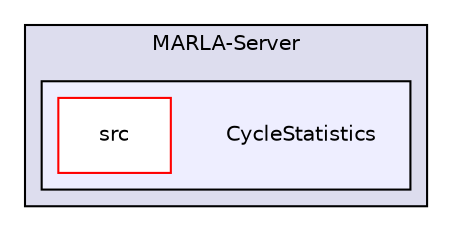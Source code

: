 digraph "D:/Work/Programmieren/Java/D-MARLA/Implementation/MARLA-Server/CycleStatistics" {
  compound=true
  node [ fontsize="10", fontname="Helvetica"];
  edge [ labelfontsize="10", labelfontname="Helvetica"];
  subgraph clusterdir_df7ba0713187a0f813e54fe96bb624f3 {
    graph [ bgcolor="#ddddee", pencolor="black", label="MARLA-Server" fontname="Helvetica", fontsize="10", URL="dir_df7ba0713187a0f813e54fe96bb624f3.html"]
  subgraph clusterdir_0fb0c54f730eef74656dac91a1bc5cda {
    graph [ bgcolor="#eeeeff", pencolor="black", label="" URL="dir_0fb0c54f730eef74656dac91a1bc5cda.html"];
    dir_0fb0c54f730eef74656dac91a1bc5cda [shape=plaintext label="CycleStatistics"];
    dir_2ea1577bfd6af0ae51198fac5076881b [shape=box label="src" color="red" fillcolor="white" style="filled" URL="dir_2ea1577bfd6af0ae51198fac5076881b.html"];
  }
  }
}
